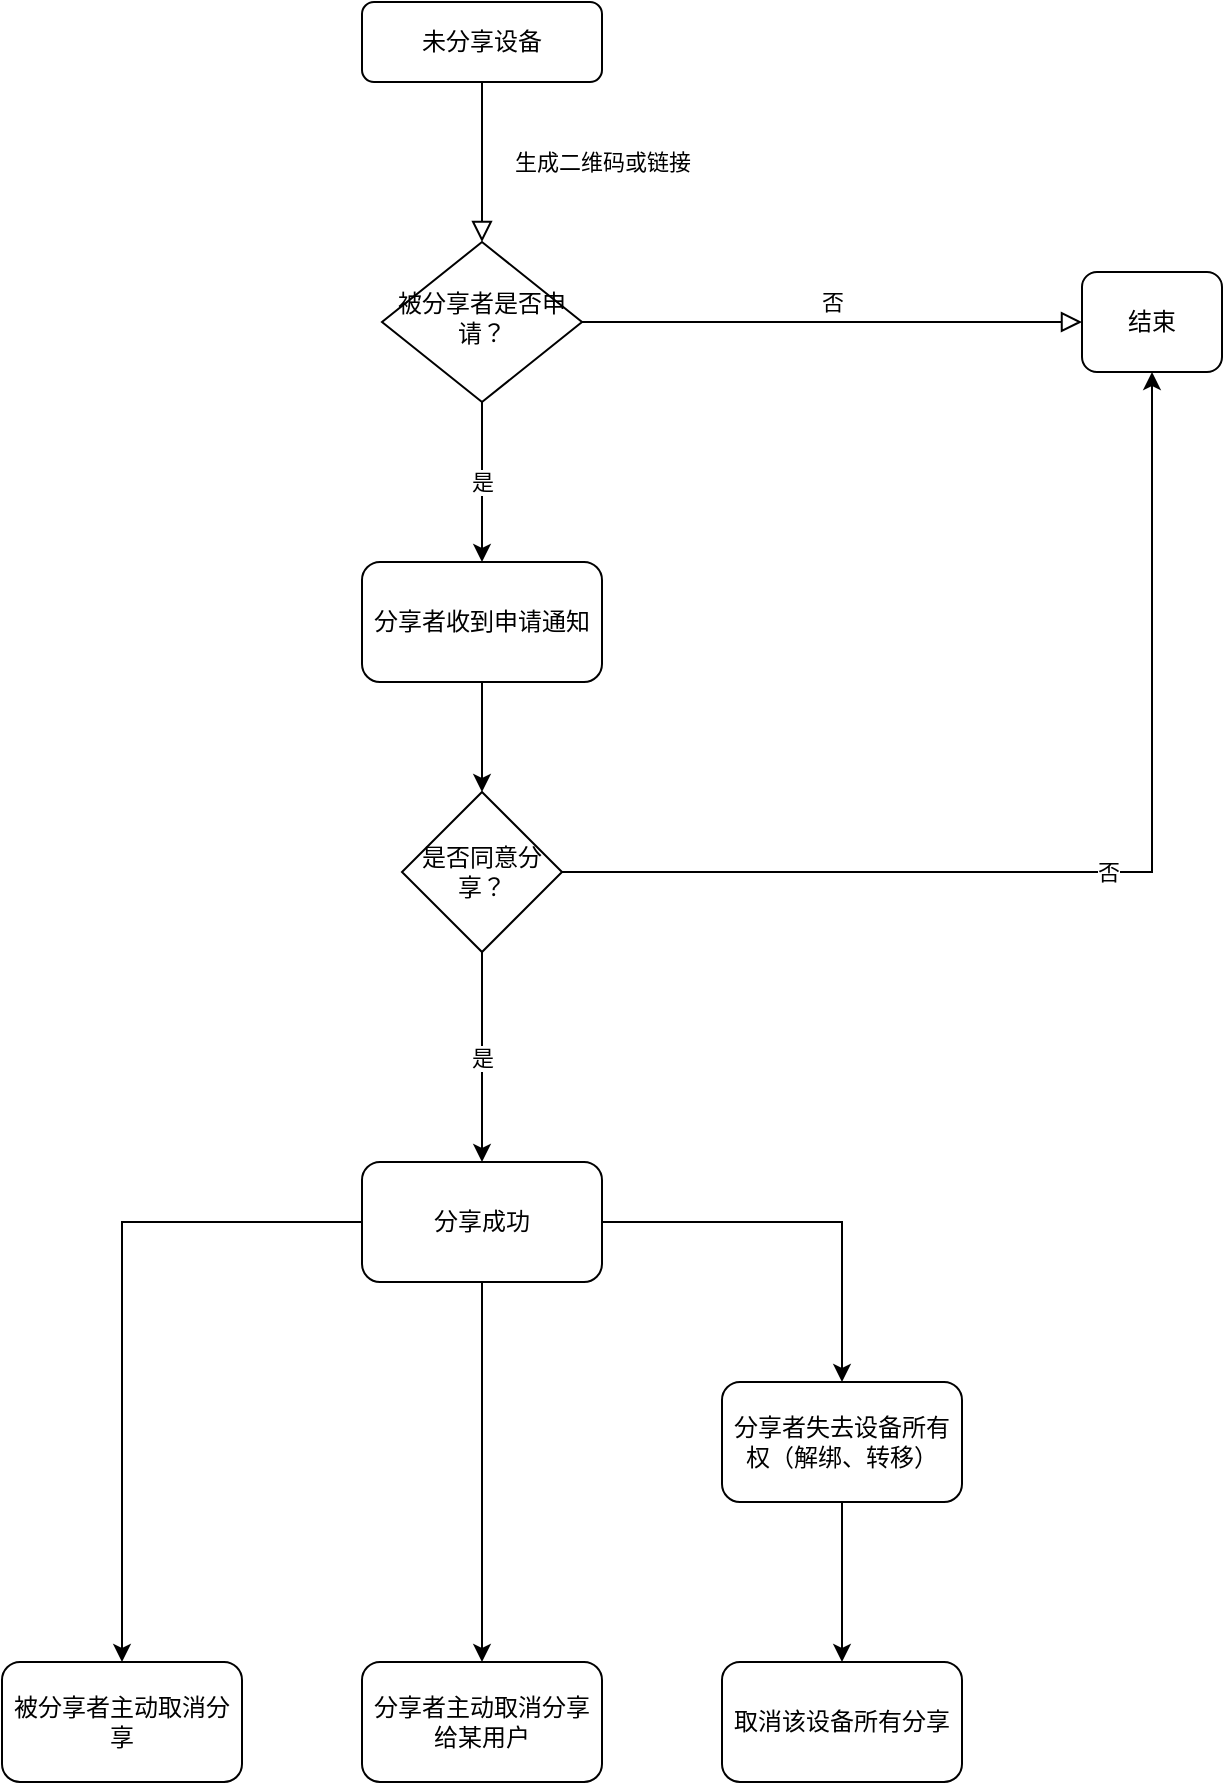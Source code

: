 <mxfile version="21.3.8" type="github">
  <diagram id="C5RBs43oDa-KdzZeNtuy" name="Page-1">
    <mxGraphModel dx="2251" dy="759" grid="1" gridSize="10" guides="1" tooltips="1" connect="1" arrows="1" fold="1" page="1" pageScale="1" pageWidth="827" pageHeight="1169" math="0" shadow="0">
      <root>
        <mxCell id="WIyWlLk6GJQsqaUBKTNV-0" />
        <mxCell id="WIyWlLk6GJQsqaUBKTNV-1" parent="WIyWlLk6GJQsqaUBKTNV-0" />
        <mxCell id="WIyWlLk6GJQsqaUBKTNV-2" value="生成二维码或链接" style="rounded=0;html=1;jettySize=auto;orthogonalLoop=1;fontSize=11;endArrow=block;endFill=0;endSize=8;strokeWidth=1;shadow=0;labelBackgroundColor=none;edgeStyle=orthogonalEdgeStyle;" parent="WIyWlLk6GJQsqaUBKTNV-1" source="WIyWlLk6GJQsqaUBKTNV-3" target="WIyWlLk6GJQsqaUBKTNV-6" edge="1">
          <mxGeometry y="60" relative="1" as="geometry">
            <mxPoint as="offset" />
          </mxGeometry>
        </mxCell>
        <mxCell id="WIyWlLk6GJQsqaUBKTNV-3" value="未分享设备" style="rounded=1;whiteSpace=wrap;html=1;fontSize=12;glass=0;strokeWidth=1;shadow=0;" parent="WIyWlLk6GJQsqaUBKTNV-1" vertex="1">
          <mxGeometry x="160" y="110" width="120" height="40" as="geometry" />
        </mxCell>
        <mxCell id="WIyWlLk6GJQsqaUBKTNV-5" value="否" style="edgeStyle=orthogonalEdgeStyle;rounded=0;html=1;jettySize=auto;orthogonalLoop=1;fontSize=11;endArrow=block;endFill=0;endSize=8;strokeWidth=1;shadow=0;labelBackgroundColor=none;entryX=0;entryY=0.5;entryDx=0;entryDy=0;" parent="WIyWlLk6GJQsqaUBKTNV-1" source="WIyWlLk6GJQsqaUBKTNV-6" target="ylbgoc-JCAawDi8y3SgY-0" edge="1">
          <mxGeometry y="10" relative="1" as="geometry">
            <mxPoint as="offset" />
            <mxPoint x="320" y="210.029" as="targetPoint" />
          </mxGeometry>
        </mxCell>
        <mxCell id="ylbgoc-JCAawDi8y3SgY-2" value="是" style="edgeStyle=orthogonalEdgeStyle;rounded=0;orthogonalLoop=1;jettySize=auto;html=1;entryX=0.5;entryY=0;entryDx=0;entryDy=0;" edge="1" parent="WIyWlLk6GJQsqaUBKTNV-1" source="WIyWlLk6GJQsqaUBKTNV-6" target="ylbgoc-JCAawDi8y3SgY-4">
          <mxGeometry relative="1" as="geometry">
            <mxPoint x="220" y="380" as="targetPoint" />
          </mxGeometry>
        </mxCell>
        <mxCell id="WIyWlLk6GJQsqaUBKTNV-6" value="被分享者是否申请？" style="rhombus;whiteSpace=wrap;html=1;shadow=0;fontFamily=Helvetica;fontSize=12;align=center;strokeWidth=1;spacing=6;spacingTop=-4;" parent="WIyWlLk6GJQsqaUBKTNV-1" vertex="1">
          <mxGeometry x="170" y="230" width="100" height="80" as="geometry" />
        </mxCell>
        <mxCell id="ylbgoc-JCAawDi8y3SgY-0" value="结束" style="rounded=1;whiteSpace=wrap;html=1;" vertex="1" parent="WIyWlLk6GJQsqaUBKTNV-1">
          <mxGeometry x="520" y="245" width="70" height="50" as="geometry" />
        </mxCell>
        <mxCell id="ylbgoc-JCAawDi8y3SgY-6" style="edgeStyle=orthogonalEdgeStyle;rounded=0;orthogonalLoop=1;jettySize=auto;html=1;entryX=0.5;entryY=0;entryDx=0;entryDy=0;" edge="1" parent="WIyWlLk6GJQsqaUBKTNV-1" source="ylbgoc-JCAawDi8y3SgY-4" target="ylbgoc-JCAawDi8y3SgY-5">
          <mxGeometry relative="1" as="geometry" />
        </mxCell>
        <mxCell id="ylbgoc-JCAawDi8y3SgY-4" value="分享者收到申请通知" style="rounded=1;whiteSpace=wrap;html=1;" vertex="1" parent="WIyWlLk6GJQsqaUBKTNV-1">
          <mxGeometry x="160" y="390" width="120" height="60" as="geometry" />
        </mxCell>
        <mxCell id="ylbgoc-JCAawDi8y3SgY-7" value="否" style="edgeStyle=orthogonalEdgeStyle;rounded=0;orthogonalLoop=1;jettySize=auto;html=1;" edge="1" parent="WIyWlLk6GJQsqaUBKTNV-1" source="ylbgoc-JCAawDi8y3SgY-5" target="ylbgoc-JCAawDi8y3SgY-0">
          <mxGeometry relative="1" as="geometry" />
        </mxCell>
        <mxCell id="ylbgoc-JCAawDi8y3SgY-9" value="是" style="edgeStyle=orthogonalEdgeStyle;rounded=0;orthogonalLoop=1;jettySize=auto;html=1;entryX=0.5;entryY=0;entryDx=0;entryDy=0;" edge="1" parent="WIyWlLk6GJQsqaUBKTNV-1" source="ylbgoc-JCAawDi8y3SgY-5" target="ylbgoc-JCAawDi8y3SgY-8">
          <mxGeometry relative="1" as="geometry" />
        </mxCell>
        <mxCell id="ylbgoc-JCAawDi8y3SgY-5" value="是否同意分享？" style="rhombus;whiteSpace=wrap;html=1;" vertex="1" parent="WIyWlLk6GJQsqaUBKTNV-1">
          <mxGeometry x="180" y="505" width="80" height="80" as="geometry" />
        </mxCell>
        <mxCell id="ylbgoc-JCAawDi8y3SgY-11" style="edgeStyle=orthogonalEdgeStyle;rounded=0;orthogonalLoop=1;jettySize=auto;html=1;entryX=0.5;entryY=0;entryDx=0;entryDy=0;" edge="1" parent="WIyWlLk6GJQsqaUBKTNV-1" source="ylbgoc-JCAawDi8y3SgY-8" target="ylbgoc-JCAawDi8y3SgY-10">
          <mxGeometry relative="1" as="geometry" />
        </mxCell>
        <mxCell id="ylbgoc-JCAawDi8y3SgY-15" style="edgeStyle=orthogonalEdgeStyle;rounded=0;orthogonalLoop=1;jettySize=auto;html=1;" edge="1" parent="WIyWlLk6GJQsqaUBKTNV-1" source="ylbgoc-JCAawDi8y3SgY-8" target="ylbgoc-JCAawDi8y3SgY-14">
          <mxGeometry relative="1" as="geometry" />
        </mxCell>
        <mxCell id="ylbgoc-JCAawDi8y3SgY-17" style="edgeStyle=orthogonalEdgeStyle;rounded=0;orthogonalLoop=1;jettySize=auto;html=1;" edge="1" parent="WIyWlLk6GJQsqaUBKTNV-1" source="ylbgoc-JCAawDi8y3SgY-8" target="ylbgoc-JCAawDi8y3SgY-16">
          <mxGeometry relative="1" as="geometry" />
        </mxCell>
        <mxCell id="ylbgoc-JCAawDi8y3SgY-8" value="分享成功" style="rounded=1;whiteSpace=wrap;html=1;" vertex="1" parent="WIyWlLk6GJQsqaUBKTNV-1">
          <mxGeometry x="160" y="690" width="120" height="60" as="geometry" />
        </mxCell>
        <mxCell id="ylbgoc-JCAawDi8y3SgY-13" style="edgeStyle=orthogonalEdgeStyle;rounded=0;orthogonalLoop=1;jettySize=auto;html=1;" edge="1" parent="WIyWlLk6GJQsqaUBKTNV-1" source="ylbgoc-JCAawDi8y3SgY-10" target="ylbgoc-JCAawDi8y3SgY-12">
          <mxGeometry relative="1" as="geometry" />
        </mxCell>
        <mxCell id="ylbgoc-JCAawDi8y3SgY-10" value="分享者失去设备所有权（解绑、转移）" style="rounded=1;whiteSpace=wrap;html=1;" vertex="1" parent="WIyWlLk6GJQsqaUBKTNV-1">
          <mxGeometry x="340" y="800" width="120" height="60" as="geometry" />
        </mxCell>
        <mxCell id="ylbgoc-JCAawDi8y3SgY-12" value="取消该设备所有分享" style="rounded=1;whiteSpace=wrap;html=1;" vertex="1" parent="WIyWlLk6GJQsqaUBKTNV-1">
          <mxGeometry x="340" y="940" width="120" height="60" as="geometry" />
        </mxCell>
        <mxCell id="ylbgoc-JCAawDi8y3SgY-14" value="分享者主动取消分享给某用户" style="rounded=1;whiteSpace=wrap;html=1;" vertex="1" parent="WIyWlLk6GJQsqaUBKTNV-1">
          <mxGeometry x="160" y="940" width="120" height="60" as="geometry" />
        </mxCell>
        <mxCell id="ylbgoc-JCAawDi8y3SgY-16" value="被分享者主动取消分享" style="rounded=1;whiteSpace=wrap;html=1;" vertex="1" parent="WIyWlLk6GJQsqaUBKTNV-1">
          <mxGeometry x="-20" y="940" width="120" height="60" as="geometry" />
        </mxCell>
      </root>
    </mxGraphModel>
  </diagram>
</mxfile>
